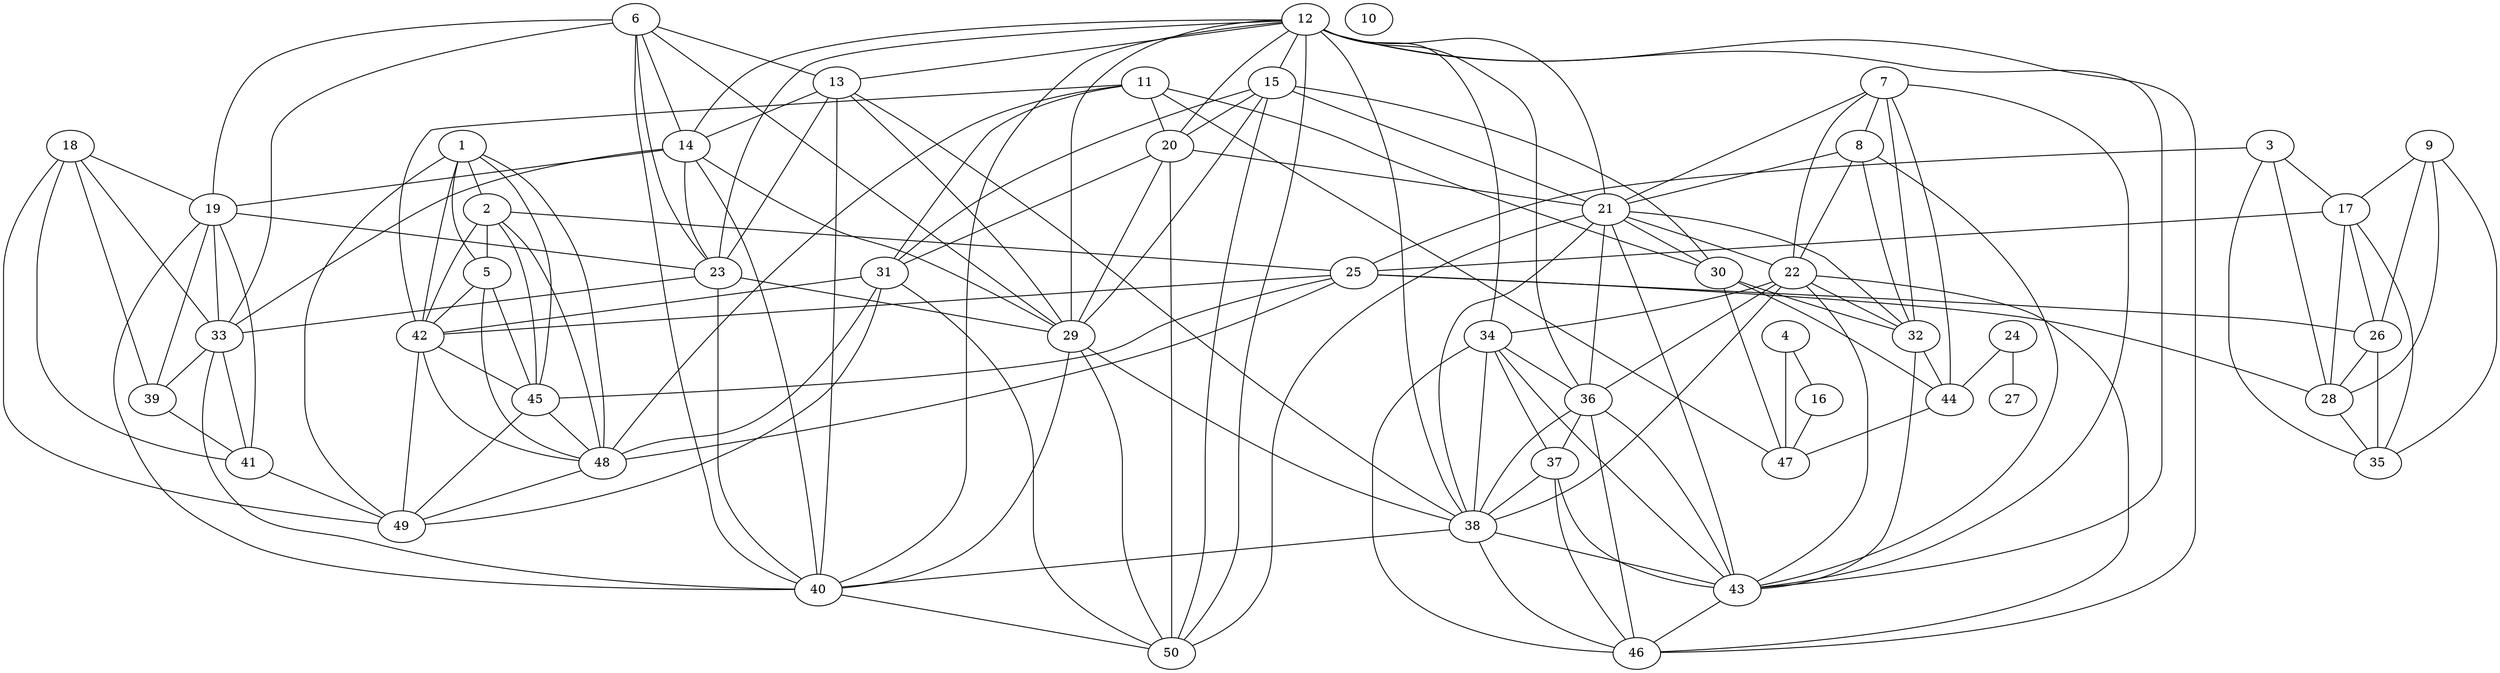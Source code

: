 graph Geo_noDir_50 {
1--2;
1--5;
1--42;
1--45;
1--48;
1--49;
2--5;
2--25;
2--42;
2--45;
2--48;
3--17;
3--25;
3--28;
3--35;
4--16;
4--47;
5--42;
5--45;
5--48;
6--13;
6--14;
6--19;
6--23;
6--29;
6--33;
6--40;
7--8;
7--21;
7--22;
7--32;
7--43;
7--44;
8--21;
8--22;
8--32;
8--43;
9--17;
9--26;
9--28;
9--35;
11--20;
11--30;
11--31;
11--42;
11--47;
11--48;
12--13;
12--14;
12--15;
12--20;
12--21;
12--23;
12--29;
12--34;
12--36;
12--38;
12--40;
12--43;
12--46;
12--50;
13--14;
13--23;
13--29;
13--38;
13--40;
14--19;
14--23;
14--29;
14--33;
14--40;
15--20;
15--21;
15--29;
15--30;
15--31;
15--50;
16--47;
17--25;
17--26;
17--28;
17--35;
18--19;
18--33;
18--39;
18--41;
18--49;
19--23;
19--33;
19--39;
19--40;
19--41;
20--21;
20--29;
20--31;
20--50;
21--22;
21--30;
21--32;
21--36;
21--38;
21--43;
21--50;
22--32;
22--34;
22--36;
22--38;
22--43;
22--46;
23--29;
23--33;
23--40;
24--27;
24--44;
25--26;
25--28;
25--42;
25--45;
25--48;
26--28;
26--35;
28--35;
29--38;
29--40;
29--50;
30--32;
30--44;
30--47;
31--42;
31--48;
31--49;
31--50;
32--43;
32--44;
33--39;
33--40;
33--41;
34--36;
34--37;
34--38;
34--43;
34--46;
36--37;
36--38;
36--43;
36--46;
37--38;
37--43;
37--46;
38--40;
38--43;
38--46;
39--41;
40--50;
41--49;
42--45;
42--48;
42--49;
43--46;
44--47;
45--48;
45--49;
48--49;
10;
}